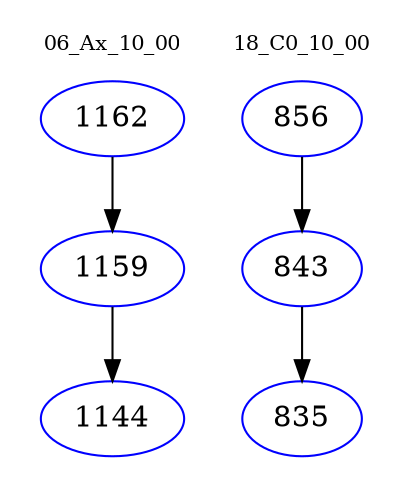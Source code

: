 digraph{
subgraph cluster_0 {
color = white
label = "06_Ax_10_00";
fontsize=10;
T0_1162 [label="1162", color="blue"]
T0_1162 -> T0_1159 [color="black"]
T0_1159 [label="1159", color="blue"]
T0_1159 -> T0_1144 [color="black"]
T0_1144 [label="1144", color="blue"]
}
subgraph cluster_1 {
color = white
label = "18_C0_10_00";
fontsize=10;
T1_856 [label="856", color="blue"]
T1_856 -> T1_843 [color="black"]
T1_843 [label="843", color="blue"]
T1_843 -> T1_835 [color="black"]
T1_835 [label="835", color="blue"]
}
}

